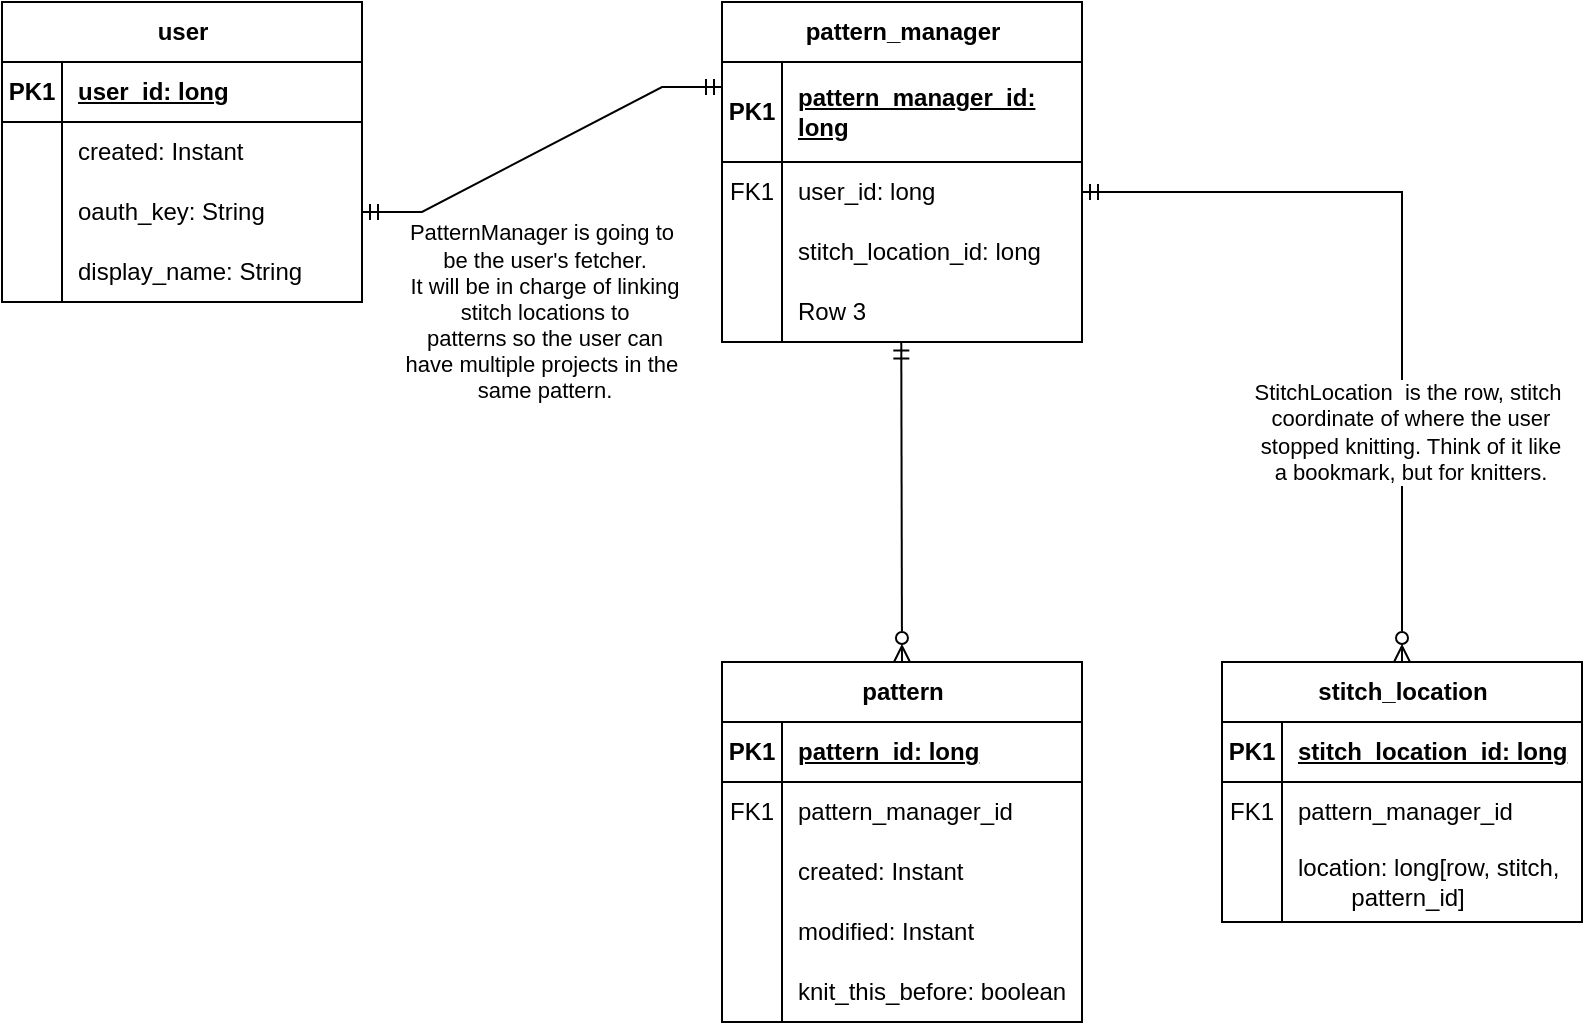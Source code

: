 <mxfile version="23.1.5" type="device">
  <diagram name="Page-1" id="2Oeac-4tsvulG6W0BkGf">
    <mxGraphModel dx="1036" dy="606" grid="1" gridSize="10" guides="1" tooltips="1" connect="1" arrows="1" fold="1" page="1" pageScale="1" pageWidth="850" pageHeight="1100" math="0" shadow="0">
      <root>
        <mxCell id="0" />
        <mxCell id="1" parent="0" />
        <mxCell id="zahgdTUHl35OuNzUsJ94-1" value="user" style="shape=table;startSize=30;container=1;collapsible=1;childLayout=tableLayout;fixedRows=1;rowLines=0;fontStyle=1;align=center;resizeLast=1;html=1;" parent="1" vertex="1">
          <mxGeometry x="40" y="40" width="180" height="150" as="geometry" />
        </mxCell>
        <mxCell id="zahgdTUHl35OuNzUsJ94-2" value="" style="shape=tableRow;horizontal=0;startSize=0;swimlaneHead=0;swimlaneBody=0;fillColor=none;collapsible=0;dropTarget=0;points=[[0,0.5],[1,0.5]];portConstraint=eastwest;top=0;left=0;right=0;bottom=1;" parent="zahgdTUHl35OuNzUsJ94-1" vertex="1">
          <mxGeometry y="30" width="180" height="30" as="geometry" />
        </mxCell>
        <mxCell id="zahgdTUHl35OuNzUsJ94-3" value="PK1" style="shape=partialRectangle;connectable=0;fillColor=none;top=0;left=0;bottom=0;right=0;fontStyle=1;overflow=hidden;whiteSpace=wrap;html=1;" parent="zahgdTUHl35OuNzUsJ94-2" vertex="1">
          <mxGeometry width="30" height="30" as="geometry">
            <mxRectangle width="30" height="30" as="alternateBounds" />
          </mxGeometry>
        </mxCell>
        <mxCell id="zahgdTUHl35OuNzUsJ94-4" value="user_id: long" style="shape=partialRectangle;connectable=0;fillColor=none;top=0;left=0;bottom=0;right=0;align=left;spacingLeft=6;fontStyle=5;overflow=hidden;whiteSpace=wrap;html=1;" parent="zahgdTUHl35OuNzUsJ94-2" vertex="1">
          <mxGeometry x="30" width="150" height="30" as="geometry">
            <mxRectangle width="150" height="30" as="alternateBounds" />
          </mxGeometry>
        </mxCell>
        <mxCell id="zahgdTUHl35OuNzUsJ94-8" value="" style="shape=tableRow;horizontal=0;startSize=0;swimlaneHead=0;swimlaneBody=0;fillColor=none;collapsible=0;dropTarget=0;points=[[0,0.5],[1,0.5]];portConstraint=eastwest;top=0;left=0;right=0;bottom=0;" parent="zahgdTUHl35OuNzUsJ94-1" vertex="1">
          <mxGeometry y="60" width="180" height="30" as="geometry" />
        </mxCell>
        <mxCell id="zahgdTUHl35OuNzUsJ94-9" value="" style="shape=partialRectangle;connectable=0;fillColor=none;top=0;left=0;bottom=0;right=0;editable=1;overflow=hidden;whiteSpace=wrap;html=1;" parent="zahgdTUHl35OuNzUsJ94-8" vertex="1">
          <mxGeometry width="30" height="30" as="geometry">
            <mxRectangle width="30" height="30" as="alternateBounds" />
          </mxGeometry>
        </mxCell>
        <mxCell id="zahgdTUHl35OuNzUsJ94-10" value="created: Instant" style="shape=partialRectangle;connectable=0;fillColor=none;top=0;left=0;bottom=0;right=0;align=left;spacingLeft=6;overflow=hidden;whiteSpace=wrap;html=1;" parent="zahgdTUHl35OuNzUsJ94-8" vertex="1">
          <mxGeometry x="30" width="150" height="30" as="geometry">
            <mxRectangle width="150" height="30" as="alternateBounds" />
          </mxGeometry>
        </mxCell>
        <mxCell id="zahgdTUHl35OuNzUsJ94-5" value="" style="shape=tableRow;horizontal=0;startSize=0;swimlaneHead=0;swimlaneBody=0;fillColor=none;collapsible=0;dropTarget=0;points=[[0,0.5],[1,0.5]];portConstraint=eastwest;top=0;left=0;right=0;bottom=0;" parent="zahgdTUHl35OuNzUsJ94-1" vertex="1">
          <mxGeometry y="90" width="180" height="30" as="geometry" />
        </mxCell>
        <mxCell id="zahgdTUHl35OuNzUsJ94-6" value="" style="shape=partialRectangle;connectable=0;fillColor=none;top=0;left=0;bottom=0;right=0;editable=1;overflow=hidden;whiteSpace=wrap;html=1;" parent="zahgdTUHl35OuNzUsJ94-5" vertex="1">
          <mxGeometry width="30" height="30" as="geometry">
            <mxRectangle width="30" height="30" as="alternateBounds" />
          </mxGeometry>
        </mxCell>
        <mxCell id="zahgdTUHl35OuNzUsJ94-7" value="oauth_key: String" style="shape=partialRectangle;connectable=0;fillColor=none;top=0;left=0;bottom=0;right=0;align=left;spacingLeft=6;overflow=hidden;whiteSpace=wrap;html=1;" parent="zahgdTUHl35OuNzUsJ94-5" vertex="1">
          <mxGeometry x="30" width="150" height="30" as="geometry">
            <mxRectangle width="150" height="30" as="alternateBounds" />
          </mxGeometry>
        </mxCell>
        <mxCell id="zahgdTUHl35OuNzUsJ94-11" value="" style="shape=tableRow;horizontal=0;startSize=0;swimlaneHead=0;swimlaneBody=0;fillColor=none;collapsible=0;dropTarget=0;points=[[0,0.5],[1,0.5]];portConstraint=eastwest;top=0;left=0;right=0;bottom=0;" parent="zahgdTUHl35OuNzUsJ94-1" vertex="1">
          <mxGeometry y="120" width="180" height="30" as="geometry" />
        </mxCell>
        <mxCell id="zahgdTUHl35OuNzUsJ94-12" value="" style="shape=partialRectangle;connectable=0;fillColor=none;top=0;left=0;bottom=0;right=0;editable=1;overflow=hidden;whiteSpace=wrap;html=1;" parent="zahgdTUHl35OuNzUsJ94-11" vertex="1">
          <mxGeometry width="30" height="30" as="geometry">
            <mxRectangle width="30" height="30" as="alternateBounds" />
          </mxGeometry>
        </mxCell>
        <mxCell id="zahgdTUHl35OuNzUsJ94-13" value="display_name: String" style="shape=partialRectangle;connectable=0;fillColor=none;top=0;left=0;bottom=0;right=0;align=left;spacingLeft=6;overflow=hidden;whiteSpace=wrap;html=1;" parent="zahgdTUHl35OuNzUsJ94-11" vertex="1">
          <mxGeometry x="30" width="150" height="30" as="geometry">
            <mxRectangle width="150" height="30" as="alternateBounds" />
          </mxGeometry>
        </mxCell>
        <mxCell id="zahgdTUHl35OuNzUsJ94-14" value="pattern_manager" style="shape=table;startSize=30;container=1;collapsible=1;childLayout=tableLayout;fixedRows=1;rowLines=0;fontStyle=1;align=center;resizeLast=1;html=1;" parent="1" vertex="1">
          <mxGeometry x="400" y="40" width="180" height="170" as="geometry" />
        </mxCell>
        <mxCell id="zahgdTUHl35OuNzUsJ94-15" value="" style="shape=tableRow;horizontal=0;startSize=0;swimlaneHead=0;swimlaneBody=0;fillColor=none;collapsible=0;dropTarget=0;points=[[0,0.5],[1,0.5]];portConstraint=eastwest;top=0;left=0;right=0;bottom=1;" parent="zahgdTUHl35OuNzUsJ94-14" vertex="1">
          <mxGeometry y="30" width="180" height="50" as="geometry" />
        </mxCell>
        <mxCell id="zahgdTUHl35OuNzUsJ94-16" value="PK1" style="shape=partialRectangle;connectable=0;fillColor=none;top=0;left=0;bottom=0;right=0;fontStyle=1;overflow=hidden;whiteSpace=wrap;html=1;" parent="zahgdTUHl35OuNzUsJ94-15" vertex="1">
          <mxGeometry width="30" height="50" as="geometry">
            <mxRectangle width="30" height="50" as="alternateBounds" />
          </mxGeometry>
        </mxCell>
        <mxCell id="zahgdTUHl35OuNzUsJ94-17" value="pattern_manager_id: long" style="shape=partialRectangle;connectable=0;fillColor=none;top=0;left=0;bottom=0;right=0;align=left;spacingLeft=6;fontStyle=5;overflow=hidden;whiteSpace=wrap;html=1;" parent="zahgdTUHl35OuNzUsJ94-15" vertex="1">
          <mxGeometry x="30" width="150" height="50" as="geometry">
            <mxRectangle width="150" height="50" as="alternateBounds" />
          </mxGeometry>
        </mxCell>
        <mxCell id="zahgdTUHl35OuNzUsJ94-18" value="" style="shape=tableRow;horizontal=0;startSize=0;swimlaneHead=0;swimlaneBody=0;fillColor=none;collapsible=0;dropTarget=0;points=[[0,0.5],[1,0.5]];portConstraint=eastwest;top=0;left=0;right=0;bottom=0;" parent="zahgdTUHl35OuNzUsJ94-14" vertex="1">
          <mxGeometry y="80" width="180" height="30" as="geometry" />
        </mxCell>
        <mxCell id="zahgdTUHl35OuNzUsJ94-19" value="FK1" style="shape=partialRectangle;connectable=0;fillColor=none;top=0;left=0;bottom=0;right=0;editable=1;overflow=hidden;whiteSpace=wrap;html=1;" parent="zahgdTUHl35OuNzUsJ94-18" vertex="1">
          <mxGeometry width="30" height="30" as="geometry">
            <mxRectangle width="30" height="30" as="alternateBounds" />
          </mxGeometry>
        </mxCell>
        <mxCell id="zahgdTUHl35OuNzUsJ94-20" value="user_id: long" style="shape=partialRectangle;connectable=0;fillColor=none;top=0;left=0;bottom=0;right=0;align=left;spacingLeft=6;overflow=hidden;whiteSpace=wrap;html=1;" parent="zahgdTUHl35OuNzUsJ94-18" vertex="1">
          <mxGeometry x="30" width="150" height="30" as="geometry">
            <mxRectangle width="150" height="30" as="alternateBounds" />
          </mxGeometry>
        </mxCell>
        <mxCell id="zahgdTUHl35OuNzUsJ94-21" value="" style="shape=tableRow;horizontal=0;startSize=0;swimlaneHead=0;swimlaneBody=0;fillColor=none;collapsible=0;dropTarget=0;points=[[0,0.5],[1,0.5]];portConstraint=eastwest;top=0;left=0;right=0;bottom=0;" parent="zahgdTUHl35OuNzUsJ94-14" vertex="1">
          <mxGeometry y="110" width="180" height="30" as="geometry" />
        </mxCell>
        <mxCell id="zahgdTUHl35OuNzUsJ94-22" value="" style="shape=partialRectangle;connectable=0;fillColor=none;top=0;left=0;bottom=0;right=0;editable=1;overflow=hidden;whiteSpace=wrap;html=1;" parent="zahgdTUHl35OuNzUsJ94-21" vertex="1">
          <mxGeometry width="30" height="30" as="geometry">
            <mxRectangle width="30" height="30" as="alternateBounds" />
          </mxGeometry>
        </mxCell>
        <mxCell id="zahgdTUHl35OuNzUsJ94-23" value="stitch_location_id: long" style="shape=partialRectangle;connectable=0;fillColor=none;top=0;left=0;bottom=0;right=0;align=left;spacingLeft=6;overflow=hidden;whiteSpace=wrap;html=1;" parent="zahgdTUHl35OuNzUsJ94-21" vertex="1">
          <mxGeometry x="30" width="150" height="30" as="geometry">
            <mxRectangle width="150" height="30" as="alternateBounds" />
          </mxGeometry>
        </mxCell>
        <mxCell id="zahgdTUHl35OuNzUsJ94-24" value="" style="shape=tableRow;horizontal=0;startSize=0;swimlaneHead=0;swimlaneBody=0;fillColor=none;collapsible=0;dropTarget=0;points=[[0,0.5],[1,0.5]];portConstraint=eastwest;top=0;left=0;right=0;bottom=0;" parent="zahgdTUHl35OuNzUsJ94-14" vertex="1">
          <mxGeometry y="140" width="180" height="30" as="geometry" />
        </mxCell>
        <mxCell id="zahgdTUHl35OuNzUsJ94-25" value="" style="shape=partialRectangle;connectable=0;fillColor=none;top=0;left=0;bottom=0;right=0;editable=1;overflow=hidden;whiteSpace=wrap;html=1;" parent="zahgdTUHl35OuNzUsJ94-24" vertex="1">
          <mxGeometry width="30" height="30" as="geometry">
            <mxRectangle width="30" height="30" as="alternateBounds" />
          </mxGeometry>
        </mxCell>
        <mxCell id="zahgdTUHl35OuNzUsJ94-26" value="Row 3" style="shape=partialRectangle;connectable=0;fillColor=none;top=0;left=0;bottom=0;right=0;align=left;spacingLeft=6;overflow=hidden;whiteSpace=wrap;html=1;" parent="zahgdTUHl35OuNzUsJ94-24" vertex="1">
          <mxGeometry x="30" width="150" height="30" as="geometry">
            <mxRectangle width="150" height="30" as="alternateBounds" />
          </mxGeometry>
        </mxCell>
        <mxCell id="zahgdTUHl35OuNzUsJ94-27" value="" style="edgeStyle=entityRelationEdgeStyle;fontSize=12;html=1;endArrow=ERmandOne;startArrow=ERmandOne;rounded=0;entryX=0;entryY=0.25;entryDx=0;entryDy=0;exitX=1;exitY=0.5;exitDx=0;exitDy=0;" parent="1" source="zahgdTUHl35OuNzUsJ94-5" target="zahgdTUHl35OuNzUsJ94-14" edge="1">
          <mxGeometry width="100" height="100" relative="1" as="geometry">
            <mxPoint x="300" y="200" as="sourcePoint" />
            <mxPoint x="400" y="130" as="targetPoint" />
            <Array as="points">
              <mxPoint x="470" y="-20" />
            </Array>
          </mxGeometry>
        </mxCell>
        <mxCell id="zahgdTUHl35OuNzUsJ94-28" value="PatternManager is going to&amp;nbsp;&lt;br&gt;be the user&#39;s fetcher.&lt;br&gt;It will be in charge of linking&lt;br&gt;stitch locations to&lt;br&gt;patterns so the user can&lt;br&gt;have multiple projects in the&amp;nbsp;&lt;br&gt;same pattern." style="edgeLabel;html=1;align=center;verticalAlign=middle;resizable=0;points=[];" parent="zahgdTUHl35OuNzUsJ94-27" vertex="1" connectable="0">
          <mxGeometry x="-0.043" y="3" relative="1" as="geometry">
            <mxPoint x="6" y="82" as="offset" />
          </mxGeometry>
        </mxCell>
        <mxCell id="zahgdTUHl35OuNzUsJ94-30" value="pattern" style="shape=table;startSize=30;container=1;collapsible=1;childLayout=tableLayout;fixedRows=1;rowLines=0;fontStyle=1;align=center;resizeLast=1;html=1;" parent="1" vertex="1">
          <mxGeometry x="400" y="370" width="180" height="180" as="geometry" />
        </mxCell>
        <mxCell id="zahgdTUHl35OuNzUsJ94-31" value="" style="shape=tableRow;horizontal=0;startSize=0;swimlaneHead=0;swimlaneBody=0;fillColor=none;collapsible=0;dropTarget=0;points=[[0,0.5],[1,0.5]];portConstraint=eastwest;top=0;left=0;right=0;bottom=1;" parent="zahgdTUHl35OuNzUsJ94-30" vertex="1">
          <mxGeometry y="30" width="180" height="30" as="geometry" />
        </mxCell>
        <mxCell id="zahgdTUHl35OuNzUsJ94-32" value="PK1" style="shape=partialRectangle;connectable=0;fillColor=none;top=0;left=0;bottom=0;right=0;fontStyle=1;overflow=hidden;whiteSpace=wrap;html=1;" parent="zahgdTUHl35OuNzUsJ94-31" vertex="1">
          <mxGeometry width="30" height="30" as="geometry">
            <mxRectangle width="30" height="30" as="alternateBounds" />
          </mxGeometry>
        </mxCell>
        <mxCell id="zahgdTUHl35OuNzUsJ94-33" value="pattern_id: long" style="shape=partialRectangle;connectable=0;fillColor=none;top=0;left=0;bottom=0;right=0;align=left;spacingLeft=6;fontStyle=5;overflow=hidden;whiteSpace=wrap;html=1;" parent="zahgdTUHl35OuNzUsJ94-31" vertex="1">
          <mxGeometry x="30" width="150" height="30" as="geometry">
            <mxRectangle width="150" height="30" as="alternateBounds" />
          </mxGeometry>
        </mxCell>
        <mxCell id="zahgdTUHl35OuNzUsJ94-34" value="" style="shape=tableRow;horizontal=0;startSize=0;swimlaneHead=0;swimlaneBody=0;fillColor=none;collapsible=0;dropTarget=0;points=[[0,0.5],[1,0.5]];portConstraint=eastwest;top=0;left=0;right=0;bottom=0;" parent="zahgdTUHl35OuNzUsJ94-30" vertex="1">
          <mxGeometry y="60" width="180" height="30" as="geometry" />
        </mxCell>
        <mxCell id="zahgdTUHl35OuNzUsJ94-35" value="FK1" style="shape=partialRectangle;connectable=0;fillColor=none;top=0;left=0;bottom=0;right=0;editable=1;overflow=hidden;whiteSpace=wrap;html=1;" parent="zahgdTUHl35OuNzUsJ94-34" vertex="1">
          <mxGeometry width="30" height="30" as="geometry">
            <mxRectangle width="30" height="30" as="alternateBounds" />
          </mxGeometry>
        </mxCell>
        <mxCell id="zahgdTUHl35OuNzUsJ94-36" value="pattern_manager_id" style="shape=partialRectangle;connectable=0;fillColor=none;top=0;left=0;bottom=0;right=0;align=left;spacingLeft=6;overflow=hidden;whiteSpace=wrap;html=1;" parent="zahgdTUHl35OuNzUsJ94-34" vertex="1">
          <mxGeometry x="30" width="150" height="30" as="geometry">
            <mxRectangle width="150" height="30" as="alternateBounds" />
          </mxGeometry>
        </mxCell>
        <mxCell id="zahgdTUHl35OuNzUsJ94-46" value="" style="shape=tableRow;horizontal=0;startSize=0;swimlaneHead=0;swimlaneBody=0;fillColor=none;collapsible=0;dropTarget=0;points=[[0,0.5],[1,0.5]];portConstraint=eastwest;top=0;left=0;right=0;bottom=0;" parent="zahgdTUHl35OuNzUsJ94-30" vertex="1">
          <mxGeometry y="90" width="180" height="30" as="geometry" />
        </mxCell>
        <mxCell id="zahgdTUHl35OuNzUsJ94-47" value="" style="shape=partialRectangle;connectable=0;fillColor=none;top=0;left=0;bottom=0;right=0;editable=1;overflow=hidden;whiteSpace=wrap;html=1;" parent="zahgdTUHl35OuNzUsJ94-46" vertex="1">
          <mxGeometry width="30" height="30" as="geometry">
            <mxRectangle width="30" height="30" as="alternateBounds" />
          </mxGeometry>
        </mxCell>
        <mxCell id="zahgdTUHl35OuNzUsJ94-48" value="created: Instant" style="shape=partialRectangle;connectable=0;fillColor=none;top=0;left=0;bottom=0;right=0;align=left;spacingLeft=6;overflow=hidden;whiteSpace=wrap;html=1;" parent="zahgdTUHl35OuNzUsJ94-46" vertex="1">
          <mxGeometry x="30" width="150" height="30" as="geometry">
            <mxRectangle width="150" height="30" as="alternateBounds" />
          </mxGeometry>
        </mxCell>
        <mxCell id="zahgdTUHl35OuNzUsJ94-37" value="" style="shape=tableRow;horizontal=0;startSize=0;swimlaneHead=0;swimlaneBody=0;fillColor=none;collapsible=0;dropTarget=0;points=[[0,0.5],[1,0.5]];portConstraint=eastwest;top=0;left=0;right=0;bottom=0;" parent="zahgdTUHl35OuNzUsJ94-30" vertex="1">
          <mxGeometry y="120" width="180" height="30" as="geometry" />
        </mxCell>
        <mxCell id="zahgdTUHl35OuNzUsJ94-38" value="" style="shape=partialRectangle;connectable=0;fillColor=none;top=0;left=0;bottom=0;right=0;editable=1;overflow=hidden;whiteSpace=wrap;html=1;" parent="zahgdTUHl35OuNzUsJ94-37" vertex="1">
          <mxGeometry width="30" height="30" as="geometry">
            <mxRectangle width="30" height="30" as="alternateBounds" />
          </mxGeometry>
        </mxCell>
        <mxCell id="zahgdTUHl35OuNzUsJ94-39" value="modified: Instant" style="shape=partialRectangle;connectable=0;fillColor=none;top=0;left=0;bottom=0;right=0;align=left;spacingLeft=6;overflow=hidden;whiteSpace=wrap;html=1;" parent="zahgdTUHl35OuNzUsJ94-37" vertex="1">
          <mxGeometry x="30" width="150" height="30" as="geometry">
            <mxRectangle width="150" height="30" as="alternateBounds" />
          </mxGeometry>
        </mxCell>
        <mxCell id="zahgdTUHl35OuNzUsJ94-40" value="" style="shape=tableRow;horizontal=0;startSize=0;swimlaneHead=0;swimlaneBody=0;fillColor=none;collapsible=0;dropTarget=0;points=[[0,0.5],[1,0.5]];portConstraint=eastwest;top=0;left=0;right=0;bottom=0;" parent="zahgdTUHl35OuNzUsJ94-30" vertex="1">
          <mxGeometry y="150" width="180" height="30" as="geometry" />
        </mxCell>
        <mxCell id="zahgdTUHl35OuNzUsJ94-41" value="" style="shape=partialRectangle;connectable=0;fillColor=none;top=0;left=0;bottom=0;right=0;editable=1;overflow=hidden;whiteSpace=wrap;html=1;" parent="zahgdTUHl35OuNzUsJ94-40" vertex="1">
          <mxGeometry width="30" height="30" as="geometry">
            <mxRectangle width="30" height="30" as="alternateBounds" />
          </mxGeometry>
        </mxCell>
        <mxCell id="zahgdTUHl35OuNzUsJ94-42" value="knit_this_before: boolean" style="shape=partialRectangle;connectable=0;fillColor=none;top=0;left=0;bottom=0;right=0;align=left;spacingLeft=6;overflow=hidden;whiteSpace=wrap;html=1;" parent="zahgdTUHl35OuNzUsJ94-40" vertex="1">
          <mxGeometry x="30" width="150" height="30" as="geometry">
            <mxRectangle width="150" height="30" as="alternateBounds" />
          </mxGeometry>
        </mxCell>
        <mxCell id="zahgdTUHl35OuNzUsJ94-44" value="" style="fontSize=12;html=1;endArrow=ERmandOne;startArrow=ERzeroToMany;rounded=0;endFill=0;entryX=0.498;entryY=1.007;entryDx=0;entryDy=0;entryPerimeter=0;exitX=0.5;exitY=0;exitDx=0;exitDy=0;startFill=0;" parent="1" source="zahgdTUHl35OuNzUsJ94-30" target="zahgdTUHl35OuNzUsJ94-24" edge="1">
          <mxGeometry width="100" height="100" relative="1" as="geometry">
            <mxPoint x="350" y="360" as="sourcePoint" />
            <mxPoint x="550" y="280" as="targetPoint" />
          </mxGeometry>
        </mxCell>
        <mxCell id="zahgdTUHl35OuNzUsJ94-49" value="stitch_location" style="shape=table;startSize=30;container=1;collapsible=1;childLayout=tableLayout;fixedRows=1;rowLines=0;fontStyle=1;align=center;resizeLast=1;html=1;" parent="1" vertex="1">
          <mxGeometry x="650" y="370" width="180" height="130" as="geometry" />
        </mxCell>
        <mxCell id="zahgdTUHl35OuNzUsJ94-50" value="" style="shape=tableRow;horizontal=0;startSize=0;swimlaneHead=0;swimlaneBody=0;fillColor=none;collapsible=0;dropTarget=0;points=[[0,0.5],[1,0.5]];portConstraint=eastwest;top=0;left=0;right=0;bottom=1;" parent="zahgdTUHl35OuNzUsJ94-49" vertex="1">
          <mxGeometry y="30" width="180" height="30" as="geometry" />
        </mxCell>
        <mxCell id="zahgdTUHl35OuNzUsJ94-51" value="PK1" style="shape=partialRectangle;connectable=0;fillColor=none;top=0;left=0;bottom=0;right=0;fontStyle=1;overflow=hidden;whiteSpace=wrap;html=1;" parent="zahgdTUHl35OuNzUsJ94-50" vertex="1">
          <mxGeometry width="30" height="30" as="geometry">
            <mxRectangle width="30" height="30" as="alternateBounds" />
          </mxGeometry>
        </mxCell>
        <mxCell id="zahgdTUHl35OuNzUsJ94-52" value="stitch_location_id: long" style="shape=partialRectangle;connectable=0;fillColor=none;top=0;left=0;bottom=0;right=0;align=left;spacingLeft=6;fontStyle=5;overflow=hidden;whiteSpace=wrap;html=1;" parent="zahgdTUHl35OuNzUsJ94-50" vertex="1">
          <mxGeometry x="30" width="150" height="30" as="geometry">
            <mxRectangle width="150" height="30" as="alternateBounds" />
          </mxGeometry>
        </mxCell>
        <mxCell id="zahgdTUHl35OuNzUsJ94-53" value="" style="shape=tableRow;horizontal=0;startSize=0;swimlaneHead=0;swimlaneBody=0;fillColor=none;collapsible=0;dropTarget=0;points=[[0,0.5],[1,0.5]];portConstraint=eastwest;top=0;left=0;right=0;bottom=0;" parent="zahgdTUHl35OuNzUsJ94-49" vertex="1">
          <mxGeometry y="60" width="180" height="30" as="geometry" />
        </mxCell>
        <mxCell id="zahgdTUHl35OuNzUsJ94-54" value="FK1" style="shape=partialRectangle;connectable=0;fillColor=none;top=0;left=0;bottom=0;right=0;editable=1;overflow=hidden;whiteSpace=wrap;html=1;" parent="zahgdTUHl35OuNzUsJ94-53" vertex="1">
          <mxGeometry width="30" height="30" as="geometry">
            <mxRectangle width="30" height="30" as="alternateBounds" />
          </mxGeometry>
        </mxCell>
        <mxCell id="zahgdTUHl35OuNzUsJ94-55" value="pattern_manager_id" style="shape=partialRectangle;connectable=0;fillColor=none;top=0;left=0;bottom=0;right=0;align=left;spacingLeft=6;overflow=hidden;whiteSpace=wrap;html=1;" parent="zahgdTUHl35OuNzUsJ94-53" vertex="1">
          <mxGeometry x="30" width="150" height="30" as="geometry">
            <mxRectangle width="150" height="30" as="alternateBounds" />
          </mxGeometry>
        </mxCell>
        <mxCell id="zahgdTUHl35OuNzUsJ94-56" value="" style="shape=tableRow;horizontal=0;startSize=0;swimlaneHead=0;swimlaneBody=0;fillColor=none;collapsible=0;dropTarget=0;points=[[0,0.5],[1,0.5]];portConstraint=eastwest;top=0;left=0;right=0;bottom=0;" parent="zahgdTUHl35OuNzUsJ94-49" vertex="1">
          <mxGeometry y="90" width="180" height="40" as="geometry" />
        </mxCell>
        <mxCell id="zahgdTUHl35OuNzUsJ94-57" value="" style="shape=partialRectangle;connectable=0;fillColor=none;top=0;left=0;bottom=0;right=0;editable=1;overflow=hidden;whiteSpace=wrap;html=1;" parent="zahgdTUHl35OuNzUsJ94-56" vertex="1">
          <mxGeometry width="30" height="40" as="geometry">
            <mxRectangle width="30" height="40" as="alternateBounds" />
          </mxGeometry>
        </mxCell>
        <mxCell id="zahgdTUHl35OuNzUsJ94-58" value="location: long[row, stitch,&lt;br&gt;&lt;span style=&quot;white-space: pre;&quot;&gt;&#x9;&lt;/span&gt;pattern_id]" style="shape=partialRectangle;connectable=0;fillColor=none;top=0;left=0;bottom=0;right=0;align=left;spacingLeft=6;overflow=hidden;whiteSpace=wrap;html=1;" parent="zahgdTUHl35OuNzUsJ94-56" vertex="1">
          <mxGeometry x="30" width="150" height="40" as="geometry">
            <mxRectangle width="150" height="40" as="alternateBounds" />
          </mxGeometry>
        </mxCell>
        <mxCell id="zahgdTUHl35OuNzUsJ94-66" value="" style="fontSize=12;html=1;endArrow=ERmandOne;startArrow=ERzeroToMany;rounded=0;endFill=0;entryX=1;entryY=0.5;entryDx=0;entryDy=0;exitX=0.5;exitY=0;exitDx=0;exitDy=0;startFill=0;edgeStyle=orthogonalEdgeStyle;" parent="1" source="zahgdTUHl35OuNzUsJ94-49" target="zahgdTUHl35OuNzUsJ94-18" edge="1">
          <mxGeometry width="100" height="100" relative="1" as="geometry">
            <mxPoint x="720" y="280" as="sourcePoint" />
            <mxPoint x="720" y="120" as="targetPoint" />
          </mxGeometry>
        </mxCell>
        <mxCell id="zahgdTUHl35OuNzUsJ94-68" value="StitchLocation&amp;nbsp; is the row, stitch&amp;nbsp;&lt;br&gt;coordinate of where the user&lt;br&gt;stopped knitting. Think of it like&lt;br&gt;a bookmark, but for knitters." style="edgeLabel;html=1;align=center;verticalAlign=middle;resizable=0;points=[];" parent="zahgdTUHl35OuNzUsJ94-66" vertex="1" connectable="0">
          <mxGeometry x="-0.418" y="-4" relative="1" as="geometry">
            <mxPoint as="offset" />
          </mxGeometry>
        </mxCell>
      </root>
    </mxGraphModel>
  </diagram>
</mxfile>
